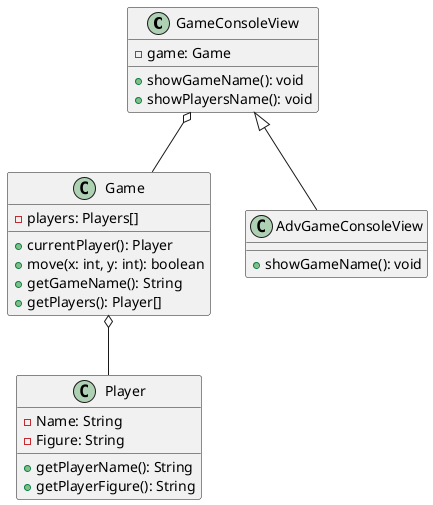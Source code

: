 @startuml
GameConsoleView o-- Game
Game o-- Player
GameConsoleView <|-- AdvGameConsoleView

class Player {
-Name: String
-Figure: String
+getPlayerName(): String
+getPlayerFigure(): String
}

class Game {
-players: Players[]
+currentPlayer(): Player
+move(x: int, y: int): boolean
+getGameName(): String
+getPlayers(): Player[]
}

class GameConsoleView {
-game: Game
+showGameName(): void
+showPlayersName(): void
}

class AdvGameConsoleView {
+showGameName(): void
}

@enduml